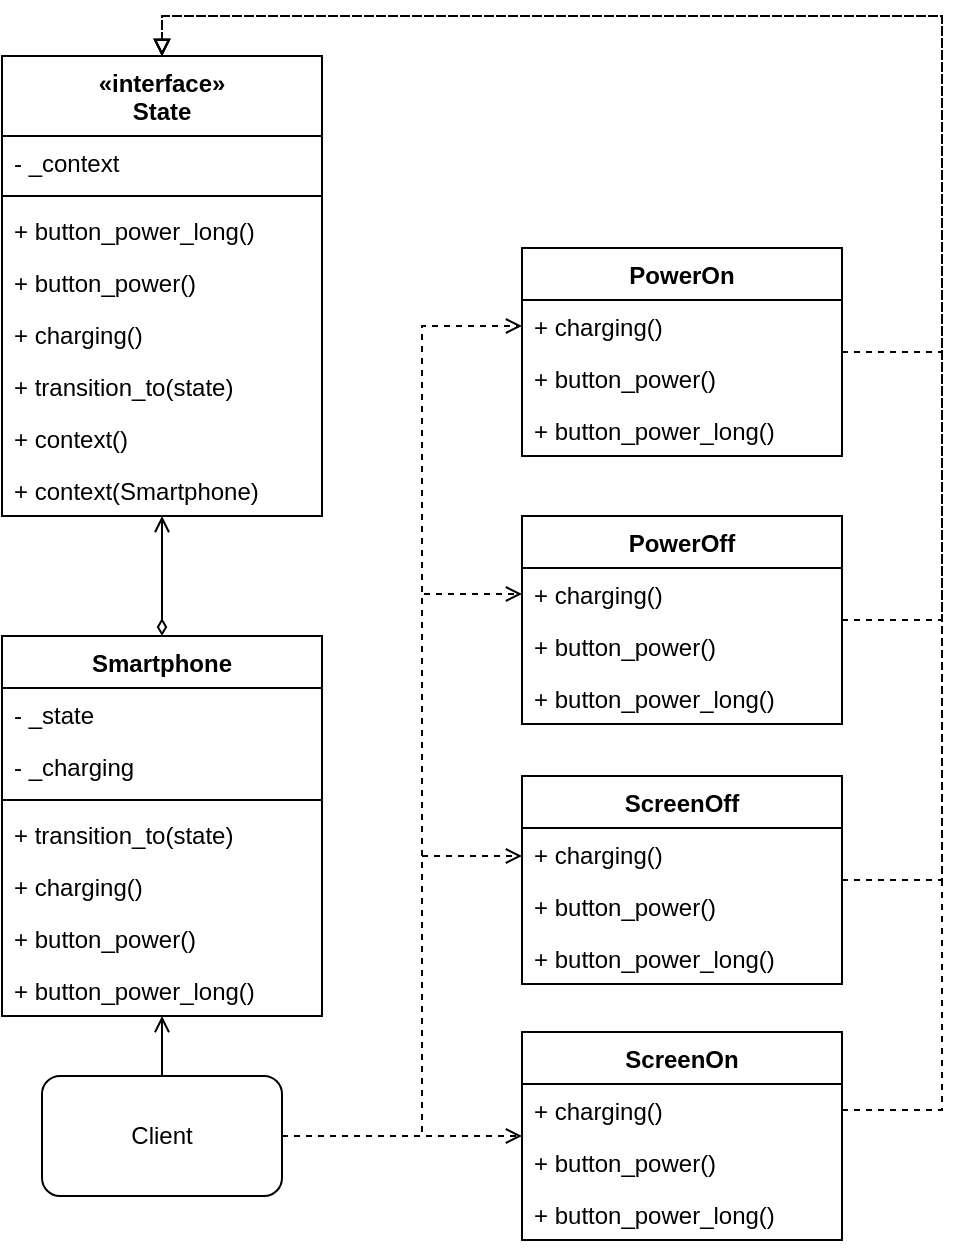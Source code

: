 <mxfile version="17.4.2" type="device"><diagram id="HtXWskCaRiH89UyQwelX" name="Страница 1"><mxGraphModel dx="1221" dy="811" grid="1" gridSize="10" guides="1" tooltips="1" connect="1" arrows="1" fold="1" page="1" pageScale="1" pageWidth="827" pageHeight="1169" math="0" shadow="0"><root><mxCell id="0"/><mxCell id="1" parent="0"/><mxCell id="Xs8C3kn2qC-g_nWLKkRp-48" value="" style="edgeStyle=orthogonalEdgeStyle;rounded=0;orthogonalLoop=1;jettySize=auto;html=1;endArrow=open;endFill=0;startArrow=diamondThin;startFill=0;" edge="1" parent="1" source="Xs8C3kn2qC-g_nWLKkRp-2" target="Xs8C3kn2qC-g_nWLKkRp-14"><mxGeometry relative="1" as="geometry"/></mxCell><mxCell id="Xs8C3kn2qC-g_nWLKkRp-2" value="Smartphone" style="swimlane;fontStyle=1;align=center;verticalAlign=top;childLayout=stackLayout;horizontal=1;startSize=26;horizontalStack=0;resizeParent=1;resizeParentMax=0;resizeLast=0;collapsible=1;marginBottom=0;" vertex="1" parent="1"><mxGeometry x="200" y="440" width="160" height="190" as="geometry"/></mxCell><mxCell id="Xs8C3kn2qC-g_nWLKkRp-3" value="- _state" style="text;strokeColor=none;fillColor=none;align=left;verticalAlign=top;spacingLeft=4;spacingRight=4;overflow=hidden;rotatable=0;points=[[0,0.5],[1,0.5]];portConstraint=eastwest;" vertex="1" parent="Xs8C3kn2qC-g_nWLKkRp-2"><mxGeometry y="26" width="160" height="26" as="geometry"/></mxCell><mxCell id="Xs8C3kn2qC-g_nWLKkRp-6" value="- _charging" style="text;strokeColor=none;fillColor=none;align=left;verticalAlign=top;spacingLeft=4;spacingRight=4;overflow=hidden;rotatable=0;points=[[0,0.5],[1,0.5]];portConstraint=eastwest;" vertex="1" parent="Xs8C3kn2qC-g_nWLKkRp-2"><mxGeometry y="52" width="160" height="26" as="geometry"/></mxCell><mxCell id="Xs8C3kn2qC-g_nWLKkRp-4" value="" style="line;strokeWidth=1;fillColor=none;align=left;verticalAlign=middle;spacingTop=-1;spacingLeft=3;spacingRight=3;rotatable=0;labelPosition=right;points=[];portConstraint=eastwest;" vertex="1" parent="Xs8C3kn2qC-g_nWLKkRp-2"><mxGeometry y="78" width="160" height="8" as="geometry"/></mxCell><mxCell id="Xs8C3kn2qC-g_nWLKkRp-5" value="+ transition_to(state)" style="text;strokeColor=none;fillColor=none;align=left;verticalAlign=top;spacingLeft=4;spacingRight=4;overflow=hidden;rotatable=0;points=[[0,0.5],[1,0.5]];portConstraint=eastwest;" vertex="1" parent="Xs8C3kn2qC-g_nWLKkRp-2"><mxGeometry y="86" width="160" height="26" as="geometry"/></mxCell><mxCell id="Xs8C3kn2qC-g_nWLKkRp-10" value="+ charging()" style="text;strokeColor=none;fillColor=none;align=left;verticalAlign=top;spacingLeft=4;spacingRight=4;overflow=hidden;rotatable=0;points=[[0,0.5],[1,0.5]];portConstraint=eastwest;" vertex="1" parent="Xs8C3kn2qC-g_nWLKkRp-2"><mxGeometry y="112" width="160" height="26" as="geometry"/></mxCell><mxCell id="Xs8C3kn2qC-g_nWLKkRp-9" value="+ button_power()" style="text;strokeColor=none;fillColor=none;align=left;verticalAlign=top;spacingLeft=4;spacingRight=4;overflow=hidden;rotatable=0;points=[[0,0.5],[1,0.5]];portConstraint=eastwest;" vertex="1" parent="Xs8C3kn2qC-g_nWLKkRp-2"><mxGeometry y="138" width="160" height="26" as="geometry"/></mxCell><mxCell id="Xs8C3kn2qC-g_nWLKkRp-8" value="+ button_power_long()" style="text;strokeColor=none;fillColor=none;align=left;verticalAlign=top;spacingLeft=4;spacingRight=4;overflow=hidden;rotatable=0;points=[[0,0.5],[1,0.5]];portConstraint=eastwest;" vertex="1" parent="Xs8C3kn2qC-g_nWLKkRp-2"><mxGeometry y="164" width="160" height="26" as="geometry"/></mxCell><mxCell id="Xs8C3kn2qC-g_nWLKkRp-12" value="" style="edgeStyle=orthogonalEdgeStyle;rounded=0;orthogonalLoop=1;jettySize=auto;html=1;endArrow=open;endFill=0;" edge="1" parent="1" source="Xs8C3kn2qC-g_nWLKkRp-11" target="Xs8C3kn2qC-g_nWLKkRp-2"><mxGeometry relative="1" as="geometry"/></mxCell><mxCell id="Xs8C3kn2qC-g_nWLKkRp-49" style="edgeStyle=orthogonalEdgeStyle;rounded=0;orthogonalLoop=1;jettySize=auto;html=1;startArrow=none;startFill=0;endArrow=open;endFill=0;dashed=1;" edge="1" parent="1" source="Xs8C3kn2qC-g_nWLKkRp-11" target="Xs8C3kn2qC-g_nWLKkRp-40"><mxGeometry relative="1" as="geometry"/></mxCell><mxCell id="Xs8C3kn2qC-g_nWLKkRp-50" style="edgeStyle=orthogonalEdgeStyle;rounded=0;orthogonalLoop=1;jettySize=auto;html=1;dashed=1;startArrow=none;startFill=0;endArrow=open;endFill=0;" edge="1" parent="1" source="Xs8C3kn2qC-g_nWLKkRp-11" target="Xs8C3kn2qC-g_nWLKkRp-44"><mxGeometry relative="1" as="geometry"><Array as="points"><mxPoint x="410" y="690"/><mxPoint x="410" y="550"/></Array></mxGeometry></mxCell><mxCell id="Xs8C3kn2qC-g_nWLKkRp-51" style="edgeStyle=orthogonalEdgeStyle;rounded=0;orthogonalLoop=1;jettySize=auto;html=1;entryX=0;entryY=0.5;entryDx=0;entryDy=0;dashed=1;startArrow=none;startFill=0;endArrow=open;endFill=0;" edge="1" parent="1" source="Xs8C3kn2qC-g_nWLKkRp-11" target="Xs8C3kn2qC-g_nWLKkRp-37"><mxGeometry relative="1" as="geometry"><Array as="points"><mxPoint x="410" y="690"/><mxPoint x="410" y="419"/></Array></mxGeometry></mxCell><mxCell id="Xs8C3kn2qC-g_nWLKkRp-52" style="edgeStyle=orthogonalEdgeStyle;rounded=0;orthogonalLoop=1;jettySize=auto;html=1;dashed=1;startArrow=none;startFill=0;endArrow=open;endFill=0;" edge="1" parent="1" source="Xs8C3kn2qC-g_nWLKkRp-11" target="Xs8C3kn2qC-g_nWLKkRp-33"><mxGeometry relative="1" as="geometry"><Array as="points"><mxPoint x="410" y="690"/><mxPoint x="410" y="285"/></Array></mxGeometry></mxCell><mxCell id="Xs8C3kn2qC-g_nWLKkRp-11" value="Client" style="rounded=1;whiteSpace=wrap;html=1;" vertex="1" parent="1"><mxGeometry x="220" y="660" width="120" height="60" as="geometry"/></mxCell><mxCell id="Xs8C3kn2qC-g_nWLKkRp-14" value="«interface»&#10;State" style="swimlane;fontStyle=1;align=center;verticalAlign=top;childLayout=stackLayout;horizontal=1;startSize=40;horizontalStack=0;resizeParent=1;resizeParentMax=0;resizeLast=0;collapsible=1;marginBottom=0;" vertex="1" parent="1"><mxGeometry x="200" y="150" width="160" height="230" as="geometry"/></mxCell><mxCell id="Xs8C3kn2qC-g_nWLKkRp-15" value="- _context" style="text;strokeColor=none;fillColor=none;align=left;verticalAlign=top;spacingLeft=4;spacingRight=4;overflow=hidden;rotatable=0;points=[[0,0.5],[1,0.5]];portConstraint=eastwest;" vertex="1" parent="Xs8C3kn2qC-g_nWLKkRp-14"><mxGeometry y="40" width="160" height="26" as="geometry"/></mxCell><mxCell id="Xs8C3kn2qC-g_nWLKkRp-16" value="" style="line;strokeWidth=1;fillColor=none;align=left;verticalAlign=middle;spacingTop=-1;spacingLeft=3;spacingRight=3;rotatable=0;labelPosition=right;points=[];portConstraint=eastwest;" vertex="1" parent="Xs8C3kn2qC-g_nWLKkRp-14"><mxGeometry y="66" width="160" height="8" as="geometry"/></mxCell><mxCell id="Xs8C3kn2qC-g_nWLKkRp-25" value="+ button_power_long()" style="text;strokeColor=none;fillColor=none;align=left;verticalAlign=top;spacingLeft=4;spacingRight=4;overflow=hidden;rotatable=0;points=[[0,0.5],[1,0.5]];portConstraint=eastwest;" vertex="1" parent="Xs8C3kn2qC-g_nWLKkRp-14"><mxGeometry y="74" width="160" height="26" as="geometry"/></mxCell><mxCell id="Xs8C3kn2qC-g_nWLKkRp-24" value="+ button_power()" style="text;strokeColor=none;fillColor=none;align=left;verticalAlign=top;spacingLeft=4;spacingRight=4;overflow=hidden;rotatable=0;points=[[0,0.5],[1,0.5]];portConstraint=eastwest;" vertex="1" parent="Xs8C3kn2qC-g_nWLKkRp-14"><mxGeometry y="100" width="160" height="26" as="geometry"/></mxCell><mxCell id="Xs8C3kn2qC-g_nWLKkRp-23" value="+ charging()" style="text;strokeColor=none;fillColor=none;align=left;verticalAlign=top;spacingLeft=4;spacingRight=4;overflow=hidden;rotatable=0;points=[[0,0.5],[1,0.5]];portConstraint=eastwest;" vertex="1" parent="Xs8C3kn2qC-g_nWLKkRp-14"><mxGeometry y="126" width="160" height="26" as="geometry"/></mxCell><mxCell id="Xs8C3kn2qC-g_nWLKkRp-22" value="+ transition_to(state)" style="text;strokeColor=none;fillColor=none;align=left;verticalAlign=top;spacingLeft=4;spacingRight=4;overflow=hidden;rotatable=0;points=[[0,0.5],[1,0.5]];portConstraint=eastwest;" vertex="1" parent="Xs8C3kn2qC-g_nWLKkRp-14"><mxGeometry y="152" width="160" height="26" as="geometry"/></mxCell><mxCell id="Xs8C3kn2qC-g_nWLKkRp-27" value="+ context()" style="text;strokeColor=none;fillColor=none;align=left;verticalAlign=top;spacingLeft=4;spacingRight=4;overflow=hidden;rotatable=0;points=[[0,0.5],[1,0.5]];portConstraint=eastwest;" vertex="1" parent="Xs8C3kn2qC-g_nWLKkRp-14"><mxGeometry y="178" width="160" height="26" as="geometry"/></mxCell><mxCell id="Xs8C3kn2qC-g_nWLKkRp-26" value="+ context(Smartphone)" style="text;strokeColor=none;fillColor=none;align=left;verticalAlign=top;spacingLeft=4;spacingRight=4;overflow=hidden;rotatable=0;points=[[0,0.5],[1,0.5]];portConstraint=eastwest;" vertex="1" parent="Xs8C3kn2qC-g_nWLKkRp-14"><mxGeometry y="204" width="160" height="26" as="geometry"/></mxCell><mxCell id="Xs8C3kn2qC-g_nWLKkRp-53" style="edgeStyle=orthogonalEdgeStyle;rounded=0;orthogonalLoop=1;jettySize=auto;html=1;entryX=0.5;entryY=0;entryDx=0;entryDy=0;dashed=1;startArrow=none;startFill=0;endArrow=block;endFill=0;" edge="1" parent="1" source="Xs8C3kn2qC-g_nWLKkRp-28" target="Xs8C3kn2qC-g_nWLKkRp-14"><mxGeometry relative="1" as="geometry"><Array as="points"><mxPoint x="670" y="298"/><mxPoint x="670" y="130"/><mxPoint x="280" y="130"/></Array></mxGeometry></mxCell><mxCell id="Xs8C3kn2qC-g_nWLKkRp-28" value="PowerOn" style="swimlane;fontStyle=1;align=center;verticalAlign=top;childLayout=stackLayout;horizontal=1;startSize=26;horizontalStack=0;resizeParent=1;resizeParentMax=0;resizeLast=0;collapsible=1;marginBottom=0;" vertex="1" parent="1"><mxGeometry x="460" y="246" width="160" height="104" as="geometry"/></mxCell><mxCell id="Xs8C3kn2qC-g_nWLKkRp-33" value="+ charging()" style="text;strokeColor=none;fillColor=none;align=left;verticalAlign=top;spacingLeft=4;spacingRight=4;overflow=hidden;rotatable=0;points=[[0,0.5],[1,0.5]];portConstraint=eastwest;" vertex="1" parent="Xs8C3kn2qC-g_nWLKkRp-28"><mxGeometry y="26" width="160" height="26" as="geometry"/></mxCell><mxCell id="Xs8C3kn2qC-g_nWLKkRp-34" value="+ button_power()" style="text;strokeColor=none;fillColor=none;align=left;verticalAlign=top;spacingLeft=4;spacingRight=4;overflow=hidden;rotatable=0;points=[[0,0.5],[1,0.5]];portConstraint=eastwest;" vertex="1" parent="Xs8C3kn2qC-g_nWLKkRp-28"><mxGeometry y="52" width="160" height="26" as="geometry"/></mxCell><mxCell id="Xs8C3kn2qC-g_nWLKkRp-35" value="+ button_power_long()" style="text;strokeColor=none;fillColor=none;align=left;verticalAlign=top;spacingLeft=4;spacingRight=4;overflow=hidden;rotatable=0;points=[[0,0.5],[1,0.5]];portConstraint=eastwest;" vertex="1" parent="Xs8C3kn2qC-g_nWLKkRp-28"><mxGeometry y="78" width="160" height="26" as="geometry"/></mxCell><mxCell id="Xs8C3kn2qC-g_nWLKkRp-54" style="edgeStyle=orthogonalEdgeStyle;rounded=0;orthogonalLoop=1;jettySize=auto;html=1;dashed=1;startArrow=none;startFill=0;endArrow=block;endFill=0;" edge="1" parent="1" source="Xs8C3kn2qC-g_nWLKkRp-36"><mxGeometry relative="1" as="geometry"><mxPoint x="280" y="150" as="targetPoint"/><Array as="points"><mxPoint x="670" y="432"/><mxPoint x="670" y="130"/><mxPoint x="280" y="130"/></Array></mxGeometry></mxCell><mxCell id="Xs8C3kn2qC-g_nWLKkRp-36" value="PowerOff" style="swimlane;fontStyle=1;align=center;verticalAlign=top;childLayout=stackLayout;horizontal=1;startSize=26;horizontalStack=0;resizeParent=1;resizeParentMax=0;resizeLast=0;collapsible=1;marginBottom=0;" vertex="1" parent="1"><mxGeometry x="460" y="380" width="160" height="104" as="geometry"/></mxCell><mxCell id="Xs8C3kn2qC-g_nWLKkRp-37" value="+ charging()" style="text;strokeColor=none;fillColor=none;align=left;verticalAlign=top;spacingLeft=4;spacingRight=4;overflow=hidden;rotatable=0;points=[[0,0.5],[1,0.5]];portConstraint=eastwest;" vertex="1" parent="Xs8C3kn2qC-g_nWLKkRp-36"><mxGeometry y="26" width="160" height="26" as="geometry"/></mxCell><mxCell id="Xs8C3kn2qC-g_nWLKkRp-38" value="+ button_power()" style="text;strokeColor=none;fillColor=none;align=left;verticalAlign=top;spacingLeft=4;spacingRight=4;overflow=hidden;rotatable=0;points=[[0,0.5],[1,0.5]];portConstraint=eastwest;" vertex="1" parent="Xs8C3kn2qC-g_nWLKkRp-36"><mxGeometry y="52" width="160" height="26" as="geometry"/></mxCell><mxCell id="Xs8C3kn2qC-g_nWLKkRp-39" value="+ button_power_long()" style="text;strokeColor=none;fillColor=none;align=left;verticalAlign=top;spacingLeft=4;spacingRight=4;overflow=hidden;rotatable=0;points=[[0,0.5],[1,0.5]];portConstraint=eastwest;" vertex="1" parent="Xs8C3kn2qC-g_nWLKkRp-36"><mxGeometry y="78" width="160" height="26" as="geometry"/></mxCell><mxCell id="Xs8C3kn2qC-g_nWLKkRp-40" value="ScreenOn" style="swimlane;fontStyle=1;align=center;verticalAlign=top;childLayout=stackLayout;horizontal=1;startSize=26;horizontalStack=0;resizeParent=1;resizeParentMax=0;resizeLast=0;collapsible=1;marginBottom=0;" vertex="1" parent="1"><mxGeometry x="460" y="638" width="160" height="104" as="geometry"/></mxCell><mxCell id="Xs8C3kn2qC-g_nWLKkRp-41" value="+ charging()" style="text;strokeColor=none;fillColor=none;align=left;verticalAlign=top;spacingLeft=4;spacingRight=4;overflow=hidden;rotatable=0;points=[[0,0.5],[1,0.5]];portConstraint=eastwest;" vertex="1" parent="Xs8C3kn2qC-g_nWLKkRp-40"><mxGeometry y="26" width="160" height="26" as="geometry"/></mxCell><mxCell id="Xs8C3kn2qC-g_nWLKkRp-42" value="+ button_power()" style="text;strokeColor=none;fillColor=none;align=left;verticalAlign=top;spacingLeft=4;spacingRight=4;overflow=hidden;rotatable=0;points=[[0,0.5],[1,0.5]];portConstraint=eastwest;" vertex="1" parent="Xs8C3kn2qC-g_nWLKkRp-40"><mxGeometry y="52" width="160" height="26" as="geometry"/></mxCell><mxCell id="Xs8C3kn2qC-g_nWLKkRp-43" value="+ button_power_long()" style="text;strokeColor=none;fillColor=none;align=left;verticalAlign=top;spacingLeft=4;spacingRight=4;overflow=hidden;rotatable=0;points=[[0,0.5],[1,0.5]];portConstraint=eastwest;" vertex="1" parent="Xs8C3kn2qC-g_nWLKkRp-40"><mxGeometry y="78" width="160" height="26" as="geometry"/></mxCell><mxCell id="Xs8C3kn2qC-g_nWLKkRp-55" style="edgeStyle=orthogonalEdgeStyle;rounded=0;orthogonalLoop=1;jettySize=auto;html=1;entryX=0.5;entryY=0;entryDx=0;entryDy=0;dashed=1;startArrow=none;startFill=0;endArrow=block;endFill=0;" edge="1" parent="1" source="Xs8C3kn2qC-g_nWLKkRp-44" target="Xs8C3kn2qC-g_nWLKkRp-14"><mxGeometry relative="1" as="geometry"><Array as="points"><mxPoint x="670" y="562"/><mxPoint x="670" y="130"/><mxPoint x="280" y="130"/></Array></mxGeometry></mxCell><mxCell id="Xs8C3kn2qC-g_nWLKkRp-44" value="ScreenOff" style="swimlane;fontStyle=1;align=center;verticalAlign=top;childLayout=stackLayout;horizontal=1;startSize=26;horizontalStack=0;resizeParent=1;resizeParentMax=0;resizeLast=0;collapsible=1;marginBottom=0;" vertex="1" parent="1"><mxGeometry x="460" y="510" width="160" height="104" as="geometry"/></mxCell><mxCell id="Xs8C3kn2qC-g_nWLKkRp-45" value="+ charging()" style="text;strokeColor=none;fillColor=none;align=left;verticalAlign=top;spacingLeft=4;spacingRight=4;overflow=hidden;rotatable=0;points=[[0,0.5],[1,0.5]];portConstraint=eastwest;" vertex="1" parent="Xs8C3kn2qC-g_nWLKkRp-44"><mxGeometry y="26" width="160" height="26" as="geometry"/></mxCell><mxCell id="Xs8C3kn2qC-g_nWLKkRp-46" value="+ button_power()" style="text;strokeColor=none;fillColor=none;align=left;verticalAlign=top;spacingLeft=4;spacingRight=4;overflow=hidden;rotatable=0;points=[[0,0.5],[1,0.5]];portConstraint=eastwest;" vertex="1" parent="Xs8C3kn2qC-g_nWLKkRp-44"><mxGeometry y="52" width="160" height="26" as="geometry"/></mxCell><mxCell id="Xs8C3kn2qC-g_nWLKkRp-47" value="+ button_power_long()" style="text;strokeColor=none;fillColor=none;align=left;verticalAlign=top;spacingLeft=4;spacingRight=4;overflow=hidden;rotatable=0;points=[[0,0.5],[1,0.5]];portConstraint=eastwest;" vertex="1" parent="Xs8C3kn2qC-g_nWLKkRp-44"><mxGeometry y="78" width="160" height="26" as="geometry"/></mxCell><mxCell id="Xs8C3kn2qC-g_nWLKkRp-56" style="edgeStyle=orthogonalEdgeStyle;rounded=0;orthogonalLoop=1;jettySize=auto;html=1;entryX=0.5;entryY=0;entryDx=0;entryDy=0;dashed=1;startArrow=none;startFill=0;endArrow=block;endFill=0;" edge="1" parent="1" source="Xs8C3kn2qC-g_nWLKkRp-41" target="Xs8C3kn2qC-g_nWLKkRp-14"><mxGeometry relative="1" as="geometry"><Array as="points"><mxPoint x="670" y="677"/><mxPoint x="670" y="130"/><mxPoint x="280" y="130"/></Array></mxGeometry></mxCell></root></mxGraphModel></diagram></mxfile>